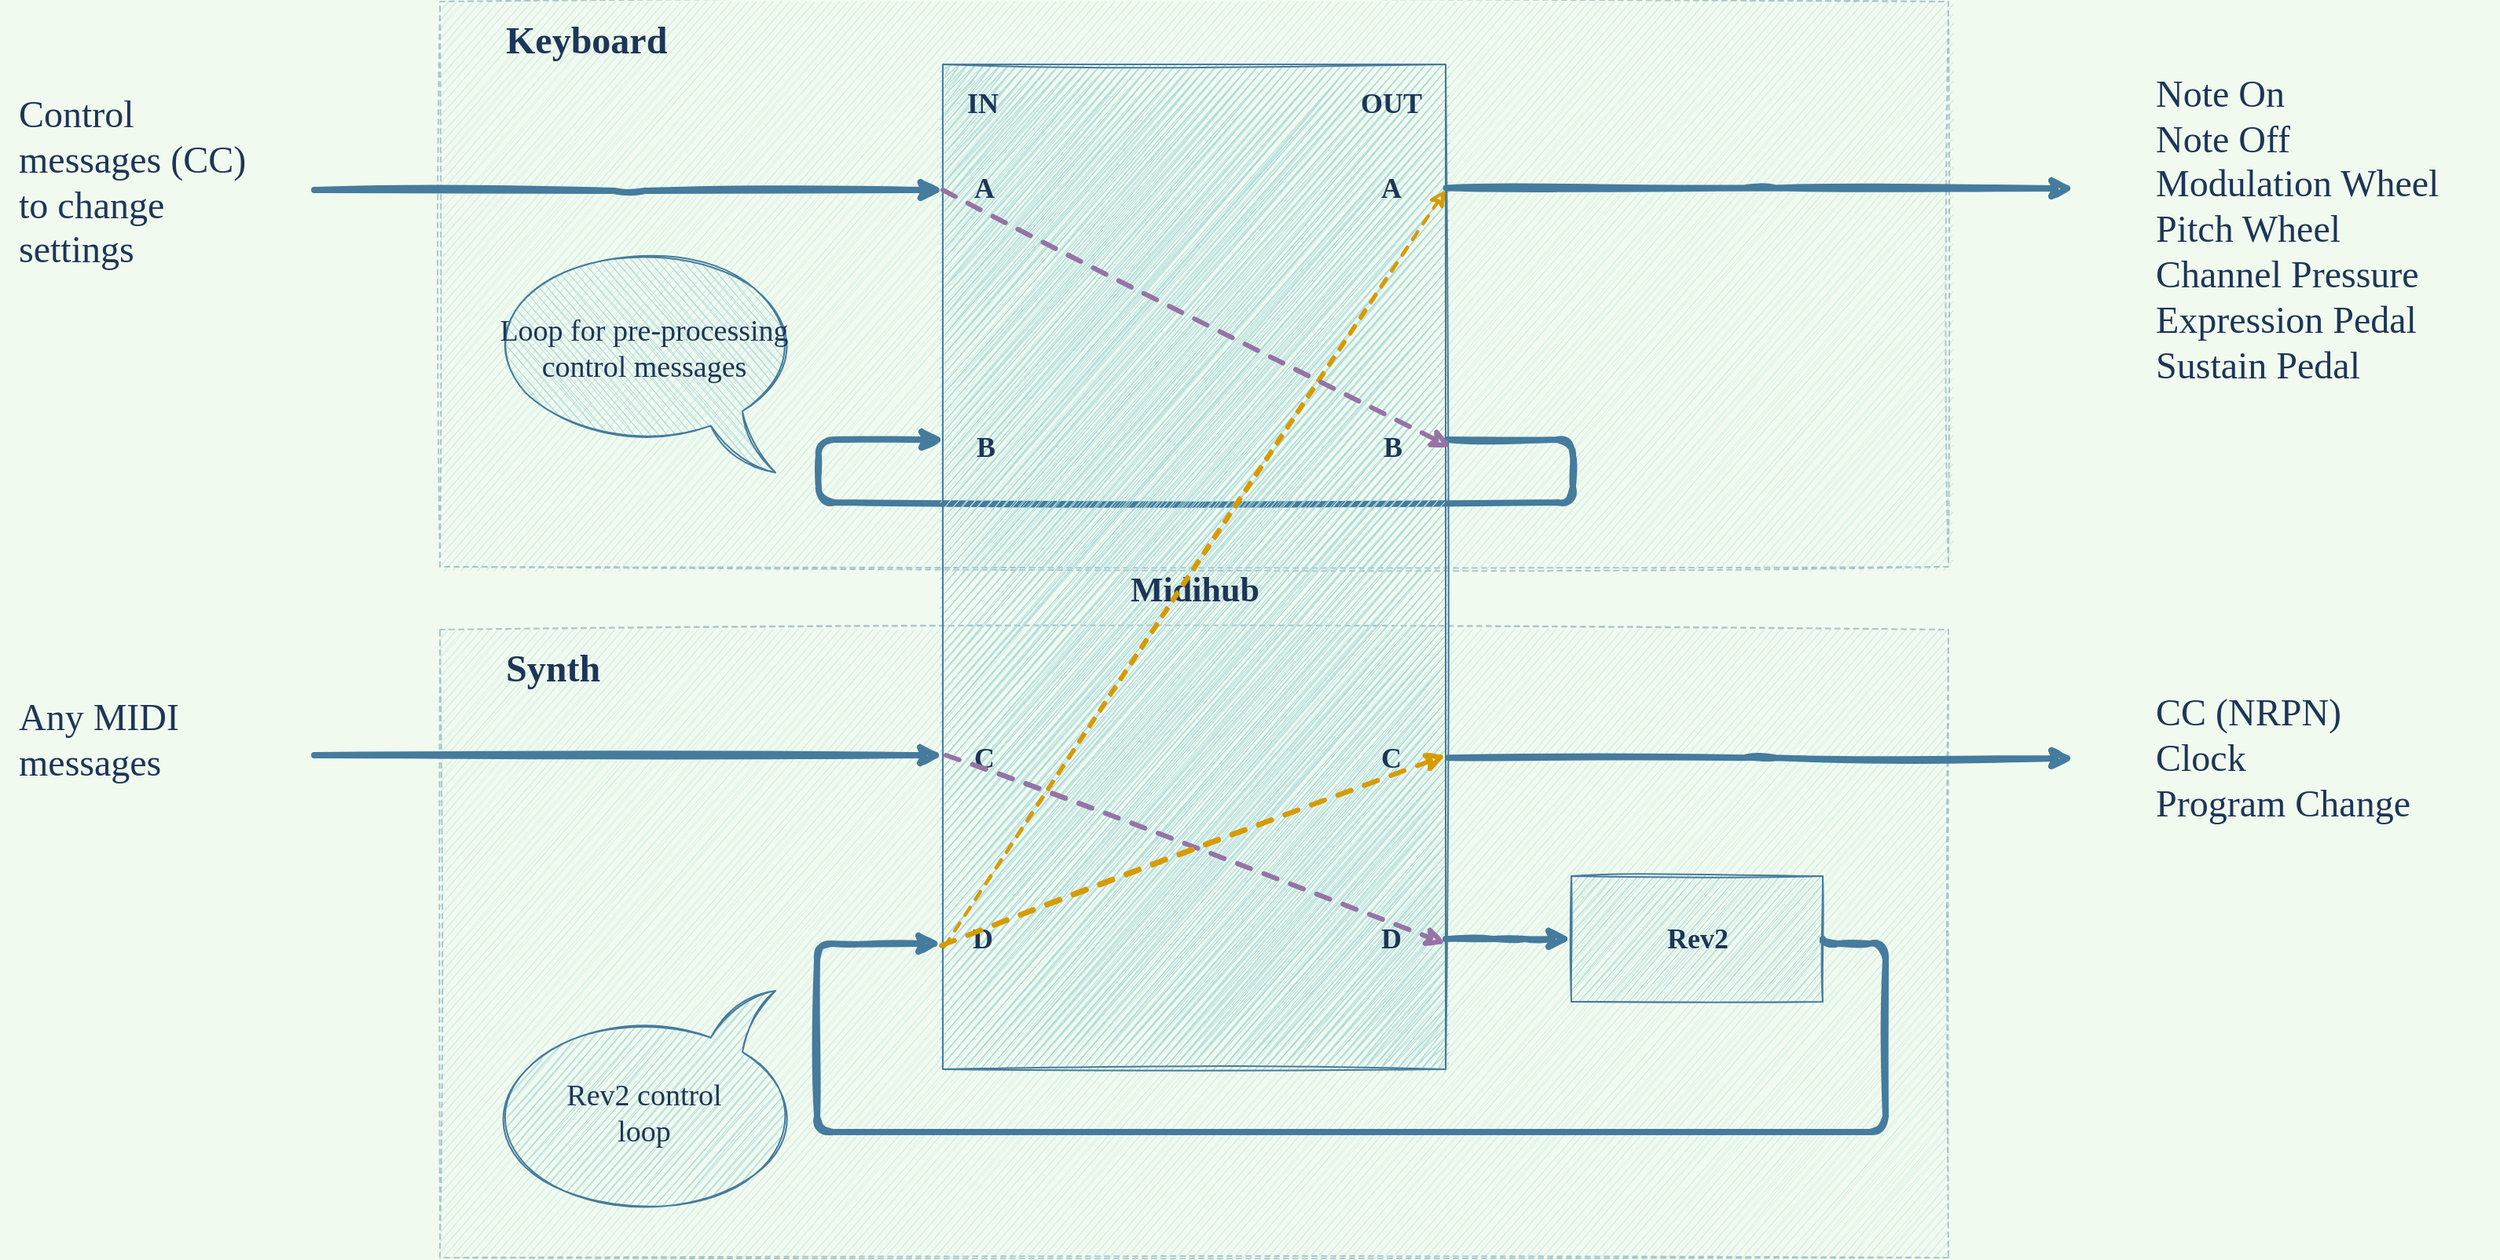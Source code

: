 <mxfile version="14.6.13" type="device"><diagram id="QfDlDyqofw_LyzROaaEB" name="Midihub"><mxGraphModel dx="1595" dy="1109" grid="1" gridSize="10" guides="1" tooltips="1" connect="1" arrows="1" fold="1" page="1" pageScale="1" pageWidth="120" pageHeight="480" background="#F1FAEE" math="0" shadow="0"><root><mxCell id="0"/><mxCell id="1" parent="0"/><mxCell id="ZZPXjq_WTgxxxrc6bb06-1" value="" style="group;fontColor=#1D3557;" parent="1" vertex="1" connectable="0"><mxGeometry x="-80" y="80" width="1590" height="800" as="geometry"/></mxCell><mxCell id="XE6hKtPe00AgNU3MKMpL-45" value="" style="rounded=0;whiteSpace=wrap;html=1;strokeColor=#457B9D;fillColor=#A8DADC;dashed=1;opacity=40;fontColor=#1D3557;fontFamily=Comic Sans MS;sketch=1;" parent="ZZPXjq_WTgxxxrc6bb06-1" vertex="1"><mxGeometry x="280" width="960" height="360" as="geometry"/></mxCell><mxCell id="XE6hKtPe00AgNU3MKMpL-42" value="" style="rounded=0;whiteSpace=wrap;html=1;strokeColor=#457B9D;fillColor=#A8DADC;fontColor=#1D3557;dashed=1;opacity=40;fontFamily=Comic Sans MS;sketch=1;" parent="ZZPXjq_WTgxxxrc6bb06-1" vertex="1"><mxGeometry x="280" y="400" width="960" height="400" as="geometry"/></mxCell><mxCell id="XE6hKtPe00AgNU3MKMpL-16" style="edgeStyle=orthogonalEdgeStyle;rounded=1;orthogonalLoop=1;jettySize=auto;html=1;strokeWidth=4;fontSize=18;entryX=0;entryY=0.375;entryDx=0;entryDy=0;entryPerimeter=0;strokeColor=#457B9D;fontColor=#1D3557;jumpStyle=none;shadow=0;fontFamily=Comic Sans MS;sketch=1;labelBackgroundColor=#F1FAEE;" parent="ZZPXjq_WTgxxxrc6bb06-1" edge="1"><mxGeometry relative="1" as="geometry"><mxPoint x="600.97" y="279" as="targetPoint"/><mxPoint x="920.97" y="279" as="sourcePoint"/><Array as="points"><mxPoint x="1000.97" y="279"/><mxPoint x="1000.97" y="319"/><mxPoint x="520.97" y="319"/><mxPoint x="520.97" y="279"/></Array></mxGeometry></mxCell><mxCell id="XE6hKtPe00AgNU3MKMpL-6" value="Midihub" style="rounded=0;html=1;fontSize=22;fontFamily=Comic Sans MS;fontStyle=1;strokeColor=#457B9D;fontColor=#1D3557;shadow=0;fillStyle=zigzag;fillColor=#A8DADC;sketch=1;spacingTop=29;" parent="ZZPXjq_WTgxxxrc6bb06-1" vertex="1"><mxGeometry x="600" y="40" width="320" height="640" as="geometry"/></mxCell><mxCell id="XE6hKtPe00AgNU3MKMpL-13" value="IN" style="text;html=1;resizable=0;autosize=1;align=center;verticalAlign=middle;points=[];fillColor=none;strokeColor=none;rounded=0;fontSize=18;fontStyle=1;fontColor=#1D3557;fontFamily=Comic Sans MS;sketch=1;" parent="ZZPXjq_WTgxxxrc6bb06-1" vertex="1"><mxGeometry x="605" y="50" width="40" height="30" as="geometry"/></mxCell><mxCell id="XE6hKtPe00AgNU3MKMpL-14" value="OUT" style="text;html=1;resizable=0;autosize=1;align=center;verticalAlign=middle;points=[];fillColor=none;strokeColor=none;rounded=0;fontSize=18;fontStyle=1;fontColor=#1D3557;fontFamily=Comic Sans MS;sketch=1;" parent="ZZPXjq_WTgxxxrc6bb06-1" vertex="1"><mxGeometry x="855" y="50" width="60" height="30" as="geometry"/></mxCell><mxCell id="XE6hKtPe00AgNU3MKMpL-15" value="A" style="text;html=1;resizable=0;autosize=1;align=center;verticalAlign=middle;points=[];fillColor=none;strokeColor=none;rounded=0;fontSize=18;fontStyle=1;fontColor=#1D3557;fontFamily=Comic Sans MS;sketch=1;" parent="ZZPXjq_WTgxxxrc6bb06-1" vertex="1"><mxGeometry x="611" y="104" width="30" height="30" as="geometry"/></mxCell><mxCell id="XE6hKtPe00AgNU3MKMpL-17" value="B" style="text;html=1;resizable=0;autosize=1;align=center;verticalAlign=middle;points=[];fillColor=none;strokeColor=none;rounded=0;fontSize=18;fontStyle=1;fontColor=#1D3557;fontFamily=Comic Sans MS;sketch=1;" parent="ZZPXjq_WTgxxxrc6bb06-1" vertex="1"><mxGeometry x="611.97" y="269" width="30" height="30" as="geometry"/></mxCell><mxCell id="XE6hKtPe00AgNU3MKMpL-18" value="C" style="text;html=1;resizable=0;autosize=1;align=center;verticalAlign=middle;points=[];fillColor=none;strokeColor=none;rounded=0;fontSize=18;fontStyle=1;fontColor=#1D3557;fontFamily=Comic Sans MS;sketch=1;" parent="ZZPXjq_WTgxxxrc6bb06-1" vertex="1"><mxGeometry x="611" y="467" width="30" height="30" as="geometry"/></mxCell><mxCell id="XE6hKtPe00AgNU3MKMpL-19" value="D" style="text;html=1;resizable=0;autosize=1;align=center;verticalAlign=middle;points=[];fillColor=none;strokeColor=none;rounded=0;fontSize=18;fontStyle=1;fontColor=#1D3557;fontFamily=Comic Sans MS;sketch=1;" parent="ZZPXjq_WTgxxxrc6bb06-1" vertex="1"><mxGeometry x="610" y="582" width="30" height="30" as="geometry"/></mxCell><mxCell id="XE6hKtPe00AgNU3MKMpL-23" value="A" style="text;html=1;resizable=0;autosize=1;align=center;verticalAlign=middle;points=[];fillColor=none;strokeColor=none;rounded=0;fontSize=18;fontStyle=1;fontColor=#1D3557;fontFamily=Comic Sans MS;sketch=1;" parent="ZZPXjq_WTgxxxrc6bb06-1" vertex="1"><mxGeometry x="870" y="104" width="30" height="30" as="geometry"/></mxCell><mxCell id="XE6hKtPe00AgNU3MKMpL-24" value="B" style="text;html=1;resizable=0;autosize=1;align=center;verticalAlign=middle;points=[];fillColor=none;strokeColor=none;rounded=0;fontSize=18;fontStyle=1;fontColor=#1D3557;fontFamily=Comic Sans MS;sketch=1;" parent="ZZPXjq_WTgxxxrc6bb06-1" vertex="1"><mxGeometry x="870.97" y="269" width="30" height="30" as="geometry"/></mxCell><mxCell id="XE6hKtPe00AgNU3MKMpL-25" value="C" style="text;html=1;resizable=0;autosize=1;align=center;verticalAlign=middle;points=[];fillColor=none;strokeColor=none;rounded=0;fontSize=18;fontStyle=1;fontColor=#1D3557;fontFamily=Comic Sans MS;sketch=1;" parent="ZZPXjq_WTgxxxrc6bb06-1" vertex="1"><mxGeometry x="870" y="467" width="30" height="30" as="geometry"/></mxCell><mxCell id="XE6hKtPe00AgNU3MKMpL-26" value="D" style="text;html=1;resizable=0;autosize=1;align=center;verticalAlign=middle;points=[];fillColor=none;strokeColor=none;rounded=0;fontSize=18;fontStyle=1;fontColor=#1D3557;fontFamily=Comic Sans MS;sketch=1;" parent="ZZPXjq_WTgxxxrc6bb06-1" vertex="1"><mxGeometry x="870" y="582" width="30" height="30" as="geometry"/></mxCell><mxCell id="XE6hKtPe00AgNU3MKMpL-31" style="edgeStyle=orthogonalEdgeStyle;rounded=1;orthogonalLoop=1;jettySize=auto;html=1;entryX=-0.003;entryY=0.875;entryDx=0;entryDy=0;entryPerimeter=0;strokeWidth=4;fontSize=18;exitX=1;exitY=0.5;exitDx=0;exitDy=0;strokeColor=#457B9D;fontColor=#1D3557;fontFamily=Comic Sans MS;sketch=1;labelBackgroundColor=#F1FAEE;" parent="ZZPXjq_WTgxxxrc6bb06-1" source="XE6hKtPe00AgNU3MKMpL-29" target="XE6hKtPe00AgNU3MKMpL-6" edge="1"><mxGeometry relative="1" as="geometry"><Array as="points"><mxPoint x="1160" y="600"/><mxPoint x="1200" y="600"/><mxPoint x="1200" y="720"/><mxPoint x="520" y="720"/><mxPoint x="520" y="600"/></Array></mxGeometry></mxCell><mxCell id="XE6hKtPe00AgNU3MKMpL-47" value="" style="edgeStyle=orthogonalEdgeStyle;rounded=1;orthogonalLoop=1;jettySize=auto;html=1;strokeColor=#457B9D;fontColor=#1D3557;fontSize=18;strokeWidth=4;fontFamily=Comic Sans MS;sketch=1;labelBackgroundColor=#F1FAEE;" parent="ZZPXjq_WTgxxxrc6bb06-1" target="XE6hKtPe00AgNU3MKMpL-29" edge="1"><mxGeometry relative="1" as="geometry"><mxPoint x="920" y="597" as="sourcePoint"/><Array as="points"><mxPoint x="960" y="597"/><mxPoint x="960" y="597"/></Array></mxGeometry></mxCell><mxCell id="XE6hKtPe00AgNU3MKMpL-29" value="Rev2" style="html=1;fontSize=18;shadow=0;strokeColor=#457B9D;fontColor=#1D3557;fillColor=#A8DADC;fontStyle=1;fontFamily=Comic Sans MS;sketch=1;" parent="ZZPXjq_WTgxxxrc6bb06-1" vertex="1"><mxGeometry x="1000" y="557" width="160" height="80" as="geometry"/></mxCell><mxCell id="XE6hKtPe00AgNU3MKMpL-49" value="Keyboard" style="text;html=1;resizable=0;autosize=1;align=left;verticalAlign=middle;points=[];fillColor=none;strokeColor=none;rounded=0;dashed=1;dashPattern=1 4;fontSize=24;fontColor=#1D3557;fontStyle=1;fontFamily=Comic Sans MS;sketch=1;" parent="ZZPXjq_WTgxxxrc6bb06-1" vertex="1"><mxGeometry x="320" y="10" width="120" height="30" as="geometry"/></mxCell><mxCell id="XE6hKtPe00AgNU3MKMpL-50" value="Synth" style="text;html=1;resizable=0;autosize=1;align=left;verticalAlign=middle;points=[];fillColor=none;strokeColor=none;rounded=0;dashed=1;dashPattern=1 4;fontSize=24;fontColor=#1D3557;fontStyle=1;fontFamily=Comic Sans MS;sketch=1;" parent="ZZPXjq_WTgxxxrc6bb06-1" vertex="1"><mxGeometry x="320" y="410" width="80" height="30" as="geometry"/></mxCell><mxCell id="XE6hKtPe00AgNU3MKMpL-66" style="edgeStyle=orthogonalEdgeStyle;rounded=1;orthogonalLoop=1;jettySize=auto;html=1;strokeColor=#457B9D;fontFamily=Comic Sans MS;fontSize=18;fontColor=#1D3557;strokeWidth=4;exitX=1.006;exitY=0.69;exitDx=0;exitDy=0;exitPerimeter=0;sketch=1;labelBackgroundColor=#F1FAEE;" parent="ZZPXjq_WTgxxxrc6bb06-1" source="XE6hKtPe00AgNU3MKMpL-6" edge="1"><mxGeometry relative="1" as="geometry"><mxPoint x="1320" y="482" as="targetPoint"/></mxGeometry></mxCell><mxCell id="XE6hKtPe00AgNU3MKMpL-68" style="edgeStyle=orthogonalEdgeStyle;rounded=1;orthogonalLoop=1;jettySize=auto;html=1;entryX=1.001;entryY=0.123;entryDx=0;entryDy=0;entryPerimeter=0;strokeColor=#457B9D;fontFamily=Comic Sans MS;fontSize=18;fontColor=#1D3557;exitX=1.001;exitY=0.123;exitDx=0;exitDy=0;exitPerimeter=0;strokeWidth=4;sketch=1;labelBackgroundColor=#F1FAEE;" parent="ZZPXjq_WTgxxxrc6bb06-1" source="XE6hKtPe00AgNU3MKMpL-6" edge="1"><mxGeometry relative="1" as="geometry"><mxPoint x="1320" y="119" as="targetPoint"/></mxGeometry></mxCell><mxCell id="XE6hKtPe00AgNU3MKMpL-70" style="edgeStyle=orthogonalEdgeStyle;rounded=1;orthogonalLoop=1;jettySize=auto;html=1;entryX=0.001;entryY=0.125;entryDx=0;entryDy=0;entryPerimeter=0;strokeColor=#457B9D;fontFamily=Comic Sans MS;fontSize=18;fontColor=#1D3557;strokeWidth=4;sketch=1;labelBackgroundColor=#F1FAEE;" parent="ZZPXjq_WTgxxxrc6bb06-1" target="XE6hKtPe00AgNU3MKMpL-6" edge="1"><mxGeometry relative="1" as="geometry"><mxPoint x="200" y="120" as="sourcePoint"/></mxGeometry></mxCell><mxCell id="XE6hKtPe00AgNU3MKMpL-71" style="edgeStyle=orthogonalEdgeStyle;rounded=1;orthogonalLoop=1;jettySize=auto;html=1;strokeColor=#457B9D;fontFamily=Comic Sans MS;fontSize=18;fontColor=#1D3557;strokeWidth=4;sketch=1;labelBackgroundColor=#F1FAEE;" parent="ZZPXjq_WTgxxxrc6bb06-1" edge="1"><mxGeometry relative="1" as="geometry"><mxPoint x="200" y="480" as="sourcePoint"/><mxPoint x="600" y="480" as="targetPoint"/><Array as="points"><mxPoint x="200" y="480"/></Array></mxGeometry></mxCell><mxCell id="XE6hKtPe00AgNU3MKMpL-90" value="Any MIDI&lt;br style=&quot;font-size: 24px;&quot;&gt;messages" style="text;html=1;resizable=0;autosize=1;align=left;verticalAlign=middle;points=[];fillColor=none;strokeColor=none;rounded=0;dashed=1;dashPattern=1 4;fontFamily=Comic Sans MS;fontSize=24;fontColor=#1D3557;spacingLeft=10;sketch=1;" parent="ZZPXjq_WTgxxxrc6bb06-1" vertex="1"><mxGeometry y="440" width="140" height="60" as="geometry"/></mxCell><mxCell id="XE6hKtPe00AgNU3MKMpL-96" value="Loop for pre-processing control messages" style="whiteSpace=wrap;html=1;shape=mxgraph.basic.oval_callout;rounded=0;fillColor=#A8DADC;fontSize=19;flipV=0;flipH=1;verticalAlign=middle;spacingTop=-14;direction=east;rotation=0;strokeColor=#457B9D;fontFamily=Comic Sans MS;sketch=1;fontColor=#1D3557;" parent="ZZPXjq_WTgxxxrc6bb06-1" vertex="1"><mxGeometry x="310" y="155" width="200" height="145" as="geometry"/></mxCell><mxCell id="XE6hKtPe00AgNU3MKMpL-101" value="Rev2 control&lt;br&gt;loop" style="whiteSpace=wrap;html=1;shape=mxgraph.basic.oval_callout;rounded=0;fillColor=#A8DADC;fontSize=19;flipV=1;flipH=1;verticalAlign=middle;spacingTop=11;direction=east;rotation=0;strokeColor=#457B9D;fontFamily=Comic Sans MS;sketch=1;fontColor=#1D3557;" parent="ZZPXjq_WTgxxxrc6bb06-1" vertex="1"><mxGeometry x="310" y="630" width="200" height="145" as="geometry"/></mxCell><mxCell id="XE6hKtPe00AgNU3MKMpL-103" value="Control&lt;br&gt;messages (CC)&lt;br&gt;to change&lt;br&gt;settings" style="text;html=1;resizable=0;autosize=1;align=left;verticalAlign=middle;points=[];fillColor=none;rounded=0;dashed=1;dashPattern=1 4;fontFamily=Comic Sans MS;fontSize=24;fontColor=#1D3557;spacingLeft=10;perimeterSpacing=0;sketch=1;" parent="ZZPXjq_WTgxxxrc6bb06-1" vertex="1"><mxGeometry y="55" width="180" height="120" as="geometry"/></mxCell><mxCell id="XE6hKtPe00AgNU3MKMpL-104" value="Note On&lt;br&gt;Note Off&lt;br&gt;Modulation Wheel&lt;br&gt;Pitch Wheel&lt;br&gt;Channel Pressure&lt;br&gt;Expression Pedal&lt;br&gt;Sustain Pedal" style="text;html=1;resizable=0;autosize=1;align=left;verticalAlign=middle;points=[];fillColor=none;rounded=0;dashed=1;dashPattern=1 4;fontFamily=Comic Sans MS;fontSize=24;fontColor=#1D3557;spacingLeft=10;perimeterSpacing=0;sketch=1;" parent="ZZPXjq_WTgxxxrc6bb06-1" vertex="1"><mxGeometry x="1360" y="40" width="230" height="210" as="geometry"/></mxCell><mxCell id="XE6hKtPe00AgNU3MKMpL-105" value="CC (NRPN)&lt;br&gt;Clock&lt;br&gt;Program Change" style="text;html=1;resizable=0;autosize=1;align=left;verticalAlign=middle;points=[];fillColor=none;rounded=0;dashed=1;dashPattern=1 4;fontFamily=Comic Sans MS;fontSize=24;fontColor=#1D3557;spacingLeft=10;perimeterSpacing=0;sketch=1;" parent="ZZPXjq_WTgxxxrc6bb06-1" vertex="1"><mxGeometry x="1360" y="437" width="200" height="90" as="geometry"/></mxCell><mxCell id="JxEq_J9-ySwwyPqSogm8-2" value="" style="endArrow=classic;html=1;fontFamily=Comic Sans MS;fontSize=18;fontColor=#1D3557;strokeColor=#9673a6;strokeWidth=3;labelBackgroundColor=#F1FAEE;sketch=1;dashed=1;fillColor=#e1d5e7;" parent="ZZPXjq_WTgxxxrc6bb06-1" edge="1"><mxGeometry width="50" height="50" relative="1" as="geometry"><mxPoint x="601.97" y="480" as="sourcePoint"/><mxPoint x="920" y="600" as="targetPoint"/></mxGeometry></mxCell><mxCell id="JxEq_J9-ySwwyPqSogm8-34" value="" style="endArrow=classic;html=1;fontFamily=Comic Sans MS;fontSize=18;fontColor=#1D3557;strokeColor=#d79b00;strokeWidth=3;labelBackgroundColor=#F1FAEE;sketch=1;dashed=1;fillColor=#ffe6cc;exitX=-0.003;exitY=0.877;exitDx=0;exitDy=0;exitPerimeter=0;" parent="1" source="XE6hKtPe00AgNU3MKMpL-6" edge="1"><mxGeometry width="50" height="50" relative="1" as="geometry"><mxPoint x="531.97" y="570" as="sourcePoint"/><mxPoint x="840" y="560" as="targetPoint"/></mxGeometry></mxCell><mxCell id="JxEq_J9-ySwwyPqSogm8-35" value="" style="endArrow=classic;html=1;fontFamily=Comic Sans MS;fontSize=18;fontColor=#1D3557;strokeColor=#d79b00;strokeWidth=2;labelBackgroundColor=#F1FAEE;sketch=1;dashed=1;fillColor=#ffe6cc;exitX=0.003;exitY=0.878;exitDx=0;exitDy=0;exitPerimeter=0;" parent="1" source="XE6hKtPe00AgNU3MKMpL-6" edge="1"><mxGeometry width="50" height="50" relative="1" as="geometry"><mxPoint x="529.04" y="691.28" as="sourcePoint"/><mxPoint x="840" y="200" as="targetPoint"/></mxGeometry></mxCell><mxCell id="JxEq_J9-ySwwyPqSogm8-36" value="" style="endArrow=classic;html=1;fontFamily=Comic Sans MS;fontSize=18;fontColor=#1D3557;strokeColor=#9673a6;strokeWidth=3;labelBackgroundColor=#F1FAEE;sketch=1;dashed=1;fillColor=#e1d5e7;entryX=1.01;entryY=0.381;entryDx=0;entryDy=0;entryPerimeter=0;" parent="1" target="XE6hKtPe00AgNU3MKMpL-6" edge="1"><mxGeometry width="50" height="50" relative="1" as="geometry"><mxPoint x="520" y="200" as="sourcePoint"/><mxPoint x="850.0" y="690" as="targetPoint"/></mxGeometry></mxCell></root></mxGraphModel></diagram></mxfile>